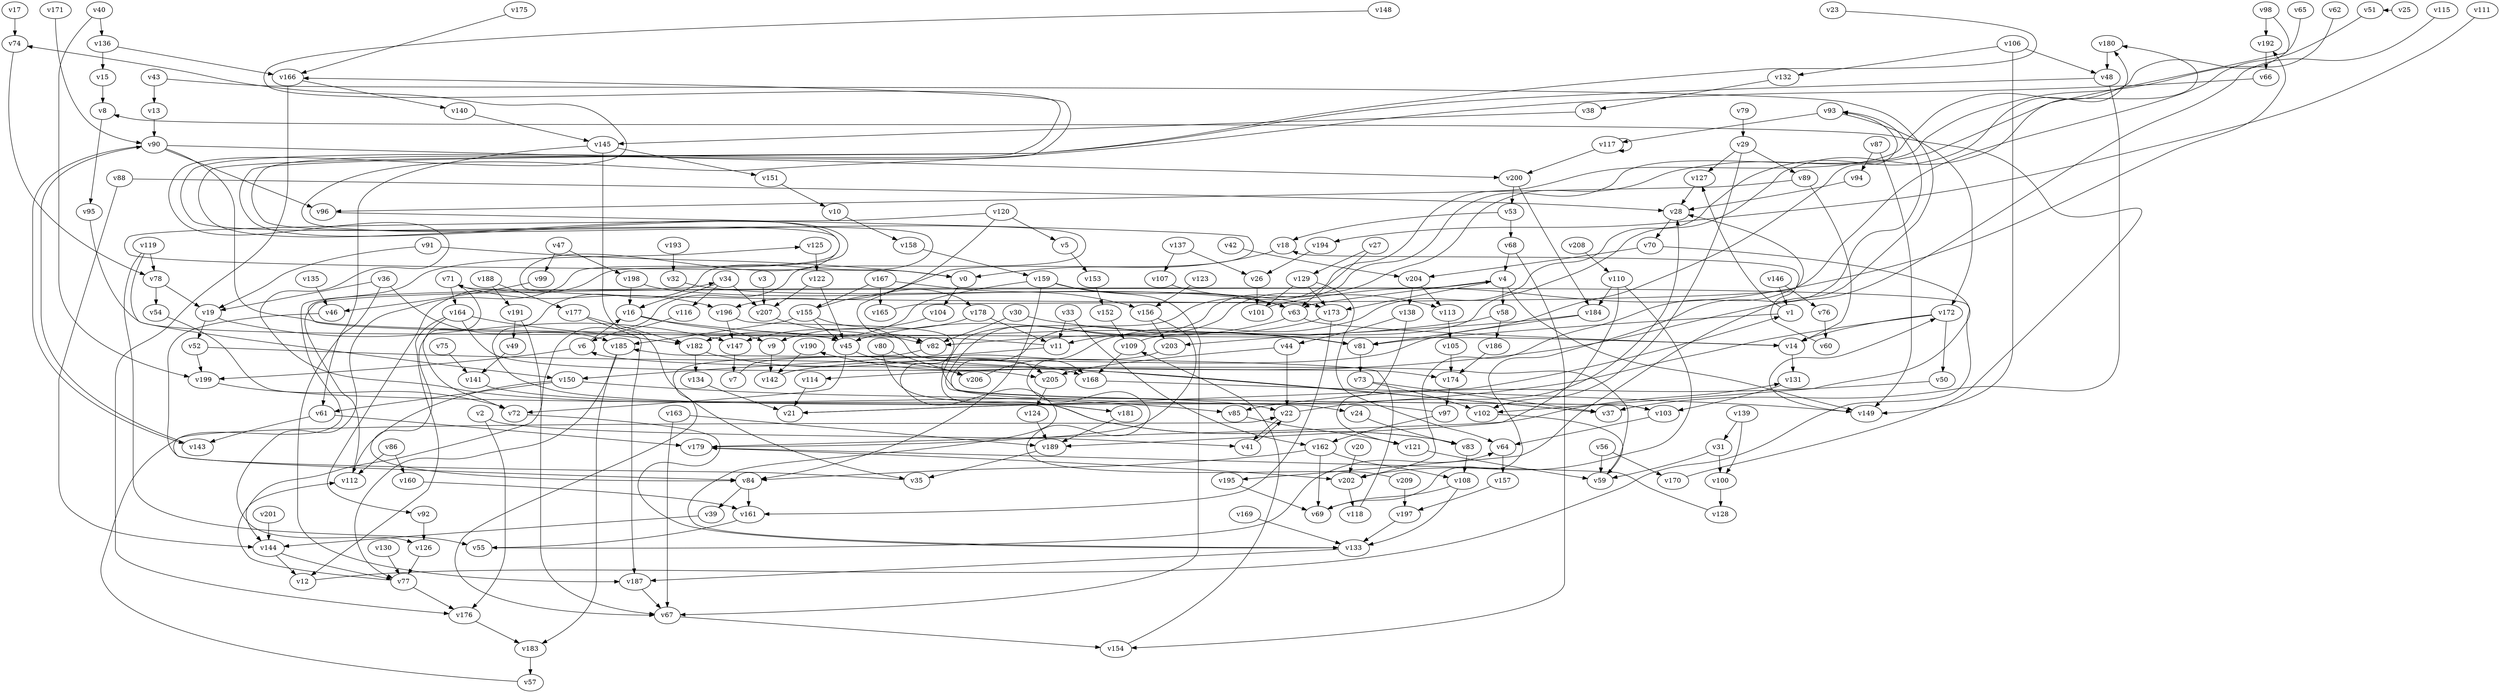// Benchmark game 315 - 210 vertices
// time_bound: 105
// targets: v65
digraph G {
    v0 [name="v0", player=1];
    v1 [name="v1", player=0];
    v2 [name="v2", player=0];
    v3 [name="v3", player=0];
    v4 [name="v4", player=1];
    v5 [name="v5", player=1];
    v6 [name="v6", player=0];
    v7 [name="v7", player=1];
    v8 [name="v8", player=0];
    v9 [name="v9", player=1];
    v10 [name="v10", player=1];
    v11 [name="v11", player=0];
    v12 [name="v12", player=0];
    v13 [name="v13", player=1];
    v14 [name="v14", player=0];
    v15 [name="v15", player=0];
    v16 [name="v16", player=0];
    v17 [name="v17", player=0];
    v18 [name="v18", player=1];
    v19 [name="v19", player=0];
    v20 [name="v20", player=0];
    v21 [name="v21", player=1];
    v22 [name="v22", player=1];
    v23 [name="v23", player=1];
    v24 [name="v24", player=1];
    v25 [name="v25", player=1];
    v26 [name="v26", player=0];
    v27 [name="v27", player=0];
    v28 [name="v28", player=1];
    v29 [name="v29", player=1];
    v30 [name="v30", player=0];
    v31 [name="v31", player=0];
    v32 [name="v32", player=1];
    v33 [name="v33", player=0];
    v34 [name="v34", player=0];
    v35 [name="v35", player=0];
    v36 [name="v36", player=1];
    v37 [name="v37", player=1];
    v38 [name="v38", player=1];
    v39 [name="v39", player=0];
    v40 [name="v40", player=0];
    v41 [name="v41", player=1];
    v42 [name="v42", player=0];
    v43 [name="v43", player=0];
    v44 [name="v44", player=0];
    v45 [name="v45", player=1];
    v46 [name="v46", player=0];
    v47 [name="v47", player=1];
    v48 [name="v48", player=0];
    v49 [name="v49", player=1];
    v50 [name="v50", player=1];
    v51 [name="v51", player=0];
    v52 [name="v52", player=1];
    v53 [name="v53", player=0];
    v54 [name="v54", player=0];
    v55 [name="v55", player=1];
    v56 [name="v56", player=0];
    v57 [name="v57", player=0];
    v58 [name="v58", player=1];
    v59 [name="v59", player=1];
    v60 [name="v60", player=0];
    v61 [name="v61", player=0];
    v62 [name="v62", player=1];
    v63 [name="v63", player=1];
    v64 [name="v64", player=0];
    v65 [name="v65", player=0, target=1];
    v66 [name="v66", player=0];
    v67 [name="v67", player=0];
    v68 [name="v68", player=0];
    v69 [name="v69", player=1];
    v70 [name="v70", player=1];
    v71 [name="v71", player=1];
    v72 [name="v72", player=1];
    v73 [name="v73", player=1];
    v74 [name="v74", player=0];
    v75 [name="v75", player=0];
    v76 [name="v76", player=1];
    v77 [name="v77", player=1];
    v78 [name="v78", player=1];
    v79 [name="v79", player=1];
    v80 [name="v80", player=1];
    v81 [name="v81", player=1];
    v82 [name="v82", player=1];
    v83 [name="v83", player=1];
    v84 [name="v84", player=0];
    v85 [name="v85", player=0];
    v86 [name="v86", player=0];
    v87 [name="v87", player=0];
    v88 [name="v88", player=0];
    v89 [name="v89", player=1];
    v90 [name="v90", player=1];
    v91 [name="v91", player=0];
    v92 [name="v92", player=1];
    v93 [name="v93", player=0];
    v94 [name="v94", player=1];
    v95 [name="v95", player=0];
    v96 [name="v96", player=1];
    v97 [name="v97", player=0];
    v98 [name="v98", player=0];
    v99 [name="v99", player=0];
    v100 [name="v100", player=0];
    v101 [name="v101", player=1];
    v102 [name="v102", player=0];
    v103 [name="v103", player=0];
    v104 [name="v104", player=0];
    v105 [name="v105", player=0];
    v106 [name="v106", player=0];
    v107 [name="v107", player=1];
    v108 [name="v108", player=0];
    v109 [name="v109", player=1];
    v110 [name="v110", player=0];
    v111 [name="v111", player=0];
    v112 [name="v112", player=1];
    v113 [name="v113", player=1];
    v114 [name="v114", player=0];
    v115 [name="v115", player=1];
    v116 [name="v116", player=0];
    v117 [name="v117", player=0];
    v118 [name="v118", player=0];
    v119 [name="v119", player=1];
    v120 [name="v120", player=0];
    v121 [name="v121", player=0];
    v122 [name="v122", player=0];
    v123 [name="v123", player=1];
    v124 [name="v124", player=0];
    v125 [name="v125", player=1];
    v126 [name="v126", player=0];
    v127 [name="v127", player=1];
    v128 [name="v128", player=0];
    v129 [name="v129", player=1];
    v130 [name="v130", player=0];
    v131 [name="v131", player=1];
    v132 [name="v132", player=0];
    v133 [name="v133", player=1];
    v134 [name="v134", player=0];
    v135 [name="v135", player=1];
    v136 [name="v136", player=0];
    v137 [name="v137", player=0];
    v138 [name="v138", player=0];
    v139 [name="v139", player=0];
    v140 [name="v140", player=0];
    v141 [name="v141", player=1];
    v142 [name="v142", player=1];
    v143 [name="v143", player=0];
    v144 [name="v144", player=1];
    v145 [name="v145", player=1];
    v146 [name="v146", player=1];
    v147 [name="v147", player=1];
    v148 [name="v148", player=1];
    v149 [name="v149", player=1];
    v150 [name="v150", player=0];
    v151 [name="v151", player=0];
    v152 [name="v152", player=0];
    v153 [name="v153", player=1];
    v154 [name="v154", player=1];
    v155 [name="v155", player=0];
    v156 [name="v156", player=0];
    v157 [name="v157", player=1];
    v158 [name="v158", player=0];
    v159 [name="v159", player=1];
    v160 [name="v160", player=1];
    v161 [name="v161", player=0];
    v162 [name="v162", player=1];
    v163 [name="v163", player=1];
    v164 [name="v164", player=1];
    v165 [name="v165", player=1];
    v166 [name="v166", player=0];
    v167 [name="v167", player=0];
    v168 [name="v168", player=1];
    v169 [name="v169", player=1];
    v170 [name="v170", player=1];
    v171 [name="v171", player=1];
    v172 [name="v172", player=1];
    v173 [name="v173", player=1];
    v174 [name="v174", player=0];
    v175 [name="v175", player=0];
    v176 [name="v176", player=0];
    v177 [name="v177", player=0];
    v178 [name="v178", player=1];
    v179 [name="v179", player=1];
    v180 [name="v180", player=1];
    v181 [name="v181", player=0];
    v182 [name="v182", player=1];
    v183 [name="v183", player=1];
    v184 [name="v184", player=1];
    v185 [name="v185", player=0];
    v186 [name="v186", player=1];
    v187 [name="v187", player=1];
    v188 [name="v188", player=1];
    v189 [name="v189", player=0];
    v190 [name="v190", player=1];
    v191 [name="v191", player=0];
    v192 [name="v192", player=1];
    v193 [name="v193", player=0];
    v194 [name="v194", player=0];
    v195 [name="v195", player=1];
    v196 [name="v196", player=0];
    v197 [name="v197", player=1];
    v198 [name="v198", player=1];
    v199 [name="v199", player=0];
    v200 [name="v200", player=1];
    v201 [name="v201", player=0];
    v202 [name="v202", player=0];
    v203 [name="v203", player=1];
    v204 [name="v204", player=0];
    v205 [name="v205", player=1];
    v206 [name="v206", player=1];
    v207 [name="v207", player=0];
    v208 [name="v208", player=0];
    v209 [name="v209", player=0];

    v0 -> v104;
    v1 -> v127 [constraint="t >= 5"];
    v2 -> v176;
    v3 -> v207;
    v4 -> v63;
    v5 -> v153;
    v6 -> v16 [constraint="t >= 1"];
    v7 -> v205 [constraint="t mod 4 == 2"];
    v8 -> v95;
    v9 -> v142;
    v10 -> v158;
    v11 -> v125 [constraint="t mod 3 == 2"];
    v12 -> v71 [constraint="t >= 2"];
    v13 -> v90;
    v14 -> v131;
    v15 -> v8;
    v16 -> v9;
    v17 -> v74;
    v18 -> v0;
    v19 -> v147 [constraint="t >= 4"];
    v20 -> v202;
    v21 -> v1 [constraint="t mod 4 == 2"];
    v22 -> v41;
    v23 -> v92 [constraint="t < 6"];
    v24 -> v83;
    v25 -> v51 [constraint="t mod 5 == 1"];
    v26 -> v101;
    v27 -> v129;
    v28 -> v70;
    v29 -> v127;
    v30 -> v82;
    v31 -> v59;
    v32 -> v173;
    v33 -> v11;
    v34 -> v116;
    v35 -> v22 [constraint="t mod 5 == 0"];
    v36 -> v187;
    v37 -> v190 [constraint="t mod 3 == 2"];
    v38 -> v145;
    v39 -> v144;
    v40 -> v199;
    v41 -> v22;
    v42 -> v204;
    v43 -> v195 [constraint="t >= 1"];
    v44 -> v205;
    v45 -> v72;
    v46 -> v84;
    v47 -> v99;
    v48 -> v126 [constraint="t mod 3 == 1"];
    v49 -> v141;
    v50 -> v85;
    v51 -> v202 [constraint="t mod 3 == 1"];
    v52 -> v37 [constraint="t >= 3"];
    v53 -> v68;
    v54 -> v181 [constraint="t < 15"];
    v55 -> v64 [constraint="t >= 3"];
    v56 -> v59;
    v57 -> v34 [constraint="t >= 5"];
    v58 -> v82 [constraint="t < 13"];
    v59 -> v6 [constraint="t mod 4 == 1"];
    v60 -> v18 [constraint="t >= 1"];
    v61 -> v179;
    v62 -> v103 [constraint="t >= 2"];
    v63 -> v14;
    v64 -> v157;
    v65 -> v83 [constraint="t mod 5 == 3"];
    v66 -> v144 [constraint="t >= 3"];
    v67 -> v154;
    v68 -> v4;
    v69 -> v93 [constraint="t >= 3"];
    v70 -> v102 [constraint="t mod 2 == 0"];
    v71 -> v84 [constraint="t >= 4"];
    v72 -> v133 [constraint="t < 11"];
    v73 -> v37;
    v74 -> v78 [constraint="t < 12"];
    v75 -> v141;
    v76 -> v60;
    v77 -> v112 [constraint="t mod 5 == 2"];
    v78 -> v19;
    v79 -> v29;
    v80 -> v83 [constraint="t < 9"];
    v81 -> v73;
    v82 -> v67 [constraint="t mod 4 == 3"];
    v83 -> v108;
    v84 -> v39;
    v85 -> v121;
    v86 -> v112;
    v87 -> v94;
    v88 -> v144;
    v89 -> v14;
    v90 -> v96;
    v91 -> v19;
    v92 -> v126;
    v93 -> v117;
    v94 -> v28;
    v95 -> v45;
    v96 -> v82 [constraint="t mod 3 == 2"];
    v97 -> v166 [constraint="t >= 2"];
    v98 -> v103 [constraint="t < 9"];
    v99 -> v46;
    v100 -> v128;
    v101 -> v192 [constraint="t < 12"];
    v102 -> v59 [constraint="t >= 4"];
    v103 -> v64;
    v104 -> v147;
    v105 -> v174;
    v106 -> v48;
    v107 -> v113 [constraint="t mod 3 == 2"];
    v108 -> v133;
    v109 -> v180 [constraint="t mod 4 == 1"];
    v110 -> v189;
    v111 -> v194 [constraint="t < 9"];
    v112 -> v4 [constraint="t mod 4 == 0"];
    v113 -> v105;
    v114 -> v21;
    v115 -> v114 [constraint="t < 13"];
    v116 -> v6;
    v117 -> v117;
    v118 -> v185 [constraint="t >= 3"];
    v119 -> v78;
    v120 -> v0 [constraint="t mod 5 == 0"];
    v121 -> v59;
    v122 -> v45;
    v123 -> v156;
    v124 -> v189;
    v125 -> v122;
    v126 -> v77;
    v127 -> v28;
    v128 -> v179 [constraint="t mod 4 == 0"];
    v129 -> v173;
    v130 -> v77;
    v131 -> v103;
    v132 -> v38;
    v133 -> v187;
    v134 -> v21;
    v135 -> v46;
    v136 -> v166;
    v137 -> v26;
    v138 -> v121;
    v139 -> v100;
    v140 -> v145;
    v141 -> v22;
    v142 -> v93 [constraint="t mod 2 == 1"];
    v143 -> v90 [constraint="t < 6"];
    v144 -> v12;
    v145 -> v151;
    v146 -> v1;
    v147 -> v7;
    v148 -> v173 [constraint="t mod 3 == 1"];
    v149 -> v172 [constraint="t < 14"];
    v150 -> v112 [constraint="t mod 3 == 1"];
    v151 -> v10;
    v152 -> v109;
    v153 -> v152;
    v154 -> v109 [constraint="t >= 5"];
    v155 -> v178 [constraint="t mod 4 == 1"];
    v156 -> v203;
    v157 -> v197;
    v158 -> v159;
    v159 -> v182;
    v160 -> v161;
    v161 -> v55;
    v162 -> v108;
    v163 -> v67;
    v164 -> v182;
    v165 -> v28 [constraint="t < 8"];
    v166 -> v140;
    v167 -> v155;
    v168 -> v149;
    v169 -> v133;
    v170 -> v8 [constraint="t >= 2"];
    v171 -> v90 [constraint="t < 13"];
    v172 -> v21 [constraint="t mod 4 == 2"];
    v173 -> v161;
    v174 -> v97;
    v175 -> v166 [constraint="t >= 1"];
    v176 -> v183;
    v177 -> v187;
    v178 -> v9;
    v179 -> v131 [constraint="t >= 5"];
    v180 -> v48;
    v181 -> v74 [constraint="t mod 5 == 0"];
    v182 -> v134;
    v183 -> v57;
    v184 -> v203 [constraint="t < 11"];
    v185 -> v77 [constraint="t < 8"];
    v186 -> v174;
    v187 -> v67;
    v188 -> v191;
    v189 -> v35;
    v190 -> v142;
    v191 -> v49;
    v192 -> v66;
    v193 -> v32;
    v194 -> v26;
    v195 -> v69;
    v196 -> v133 [constraint="t mod 3 == 0"];
    v197 -> v133;
    v198 -> v63;
    v199 -> v72;
    v200 -> v184;
    v201 -> v144;
    v202 -> v118;
    v203 -> v24 [constraint="t mod 2 == 1"];
    v204 -> v138;
    v205 -> v124;
    v206 -> v168 [constraint="t mod 5 == 3"];
    v207 -> v82;
    v208 -> v110;
    v209 -> v180 [constraint="t mod 4 == 2"];
    v163 -> v189;
    v129 -> v64;
    v31 -> v100;
    v4 -> v173;
    v29 -> v102;
    v172 -> v14;
    v78 -> v54;
    v106 -> v149;
    v146 -> v76;
    v204 -> v113;
    v198 -> v16;
    v90 -> v14;
    v48 -> v37;
    v159 -> v84;
    v109 -> v168;
    v4 -> v58;
    v119 -> v55;
    v77 -> v176;
    v110 -> v184;
    v87 -> v149;
    v71 -> v164;
    v120 -> v5;
    v177 -> v182;
    v209 -> v197;
    v167 -> v165;
    v137 -> v107;
    v145 -> v61;
    v70 -> v204;
    v150 -> v61;
    v155 -> v174;
    v91 -> v0;
    v182 -> v168;
    v120 -> v196;
    v185 -> v183;
    v97 -> v162;
    v144 -> v77;
    v22 -> v28;
    v30 -> v81;
    v110 -> v202;
    v162 -> v69;
    v2 -> v41;
    v43 -> v13;
    v184 -> v81;
    v196 -> v147;
    v156 -> v179;
    v45 -> v206;
    v80 -> v206;
    v122 -> v207;
    v145 -> v35;
    v52 -> v199;
    v159 -> v67;
    v6 -> v199;
    v61 -> v143;
    v27 -> v63;
    v11 -> v150;
    v4 -> v149;
    v86 -> v160;
    v84 -> v161;
    v36 -> v19;
    v178 -> v11;
    v71 -> v196;
    v58 -> v186;
    v117 -> v200;
    v167 -> v156;
    v150 -> v85;
    v166 -> v176;
    v164 -> v12;
    v19 -> v52;
    v162 -> v84;
    v98 -> v192;
    v34 -> v207;
    v33 -> v162;
    v108 -> v69;
    v159 -> v63;
    v68 -> v154;
    v73 -> v102;
    v173 -> v11;
    v179 -> v202;
    v16 -> v81;
    v90 -> v143;
    v106 -> v132;
    v155 -> v185;
    v88 -> v28;
    v191 -> v67;
    v181 -> v189;
    v90 -> v200;
    v47 -> v198;
    v34 -> v16;
    v56 -> v170;
    v136 -> v15;
    v164 -> v72;
    v1 -> v81;
    v164 -> v205;
    v53 -> v18;
    v89 -> v96;
    v155 -> v45;
    v139 -> v31;
    v40 -> v136;
    v44 -> v22;
    v200 -> v53;
    v93 -> v172;
    v188 -> v177;
    v119 -> v150;
    v29 -> v89;
    v63 -> v45;
    v172 -> v50;
    v129 -> v101;
    v36 -> v185;
    v138 -> v44;
}
